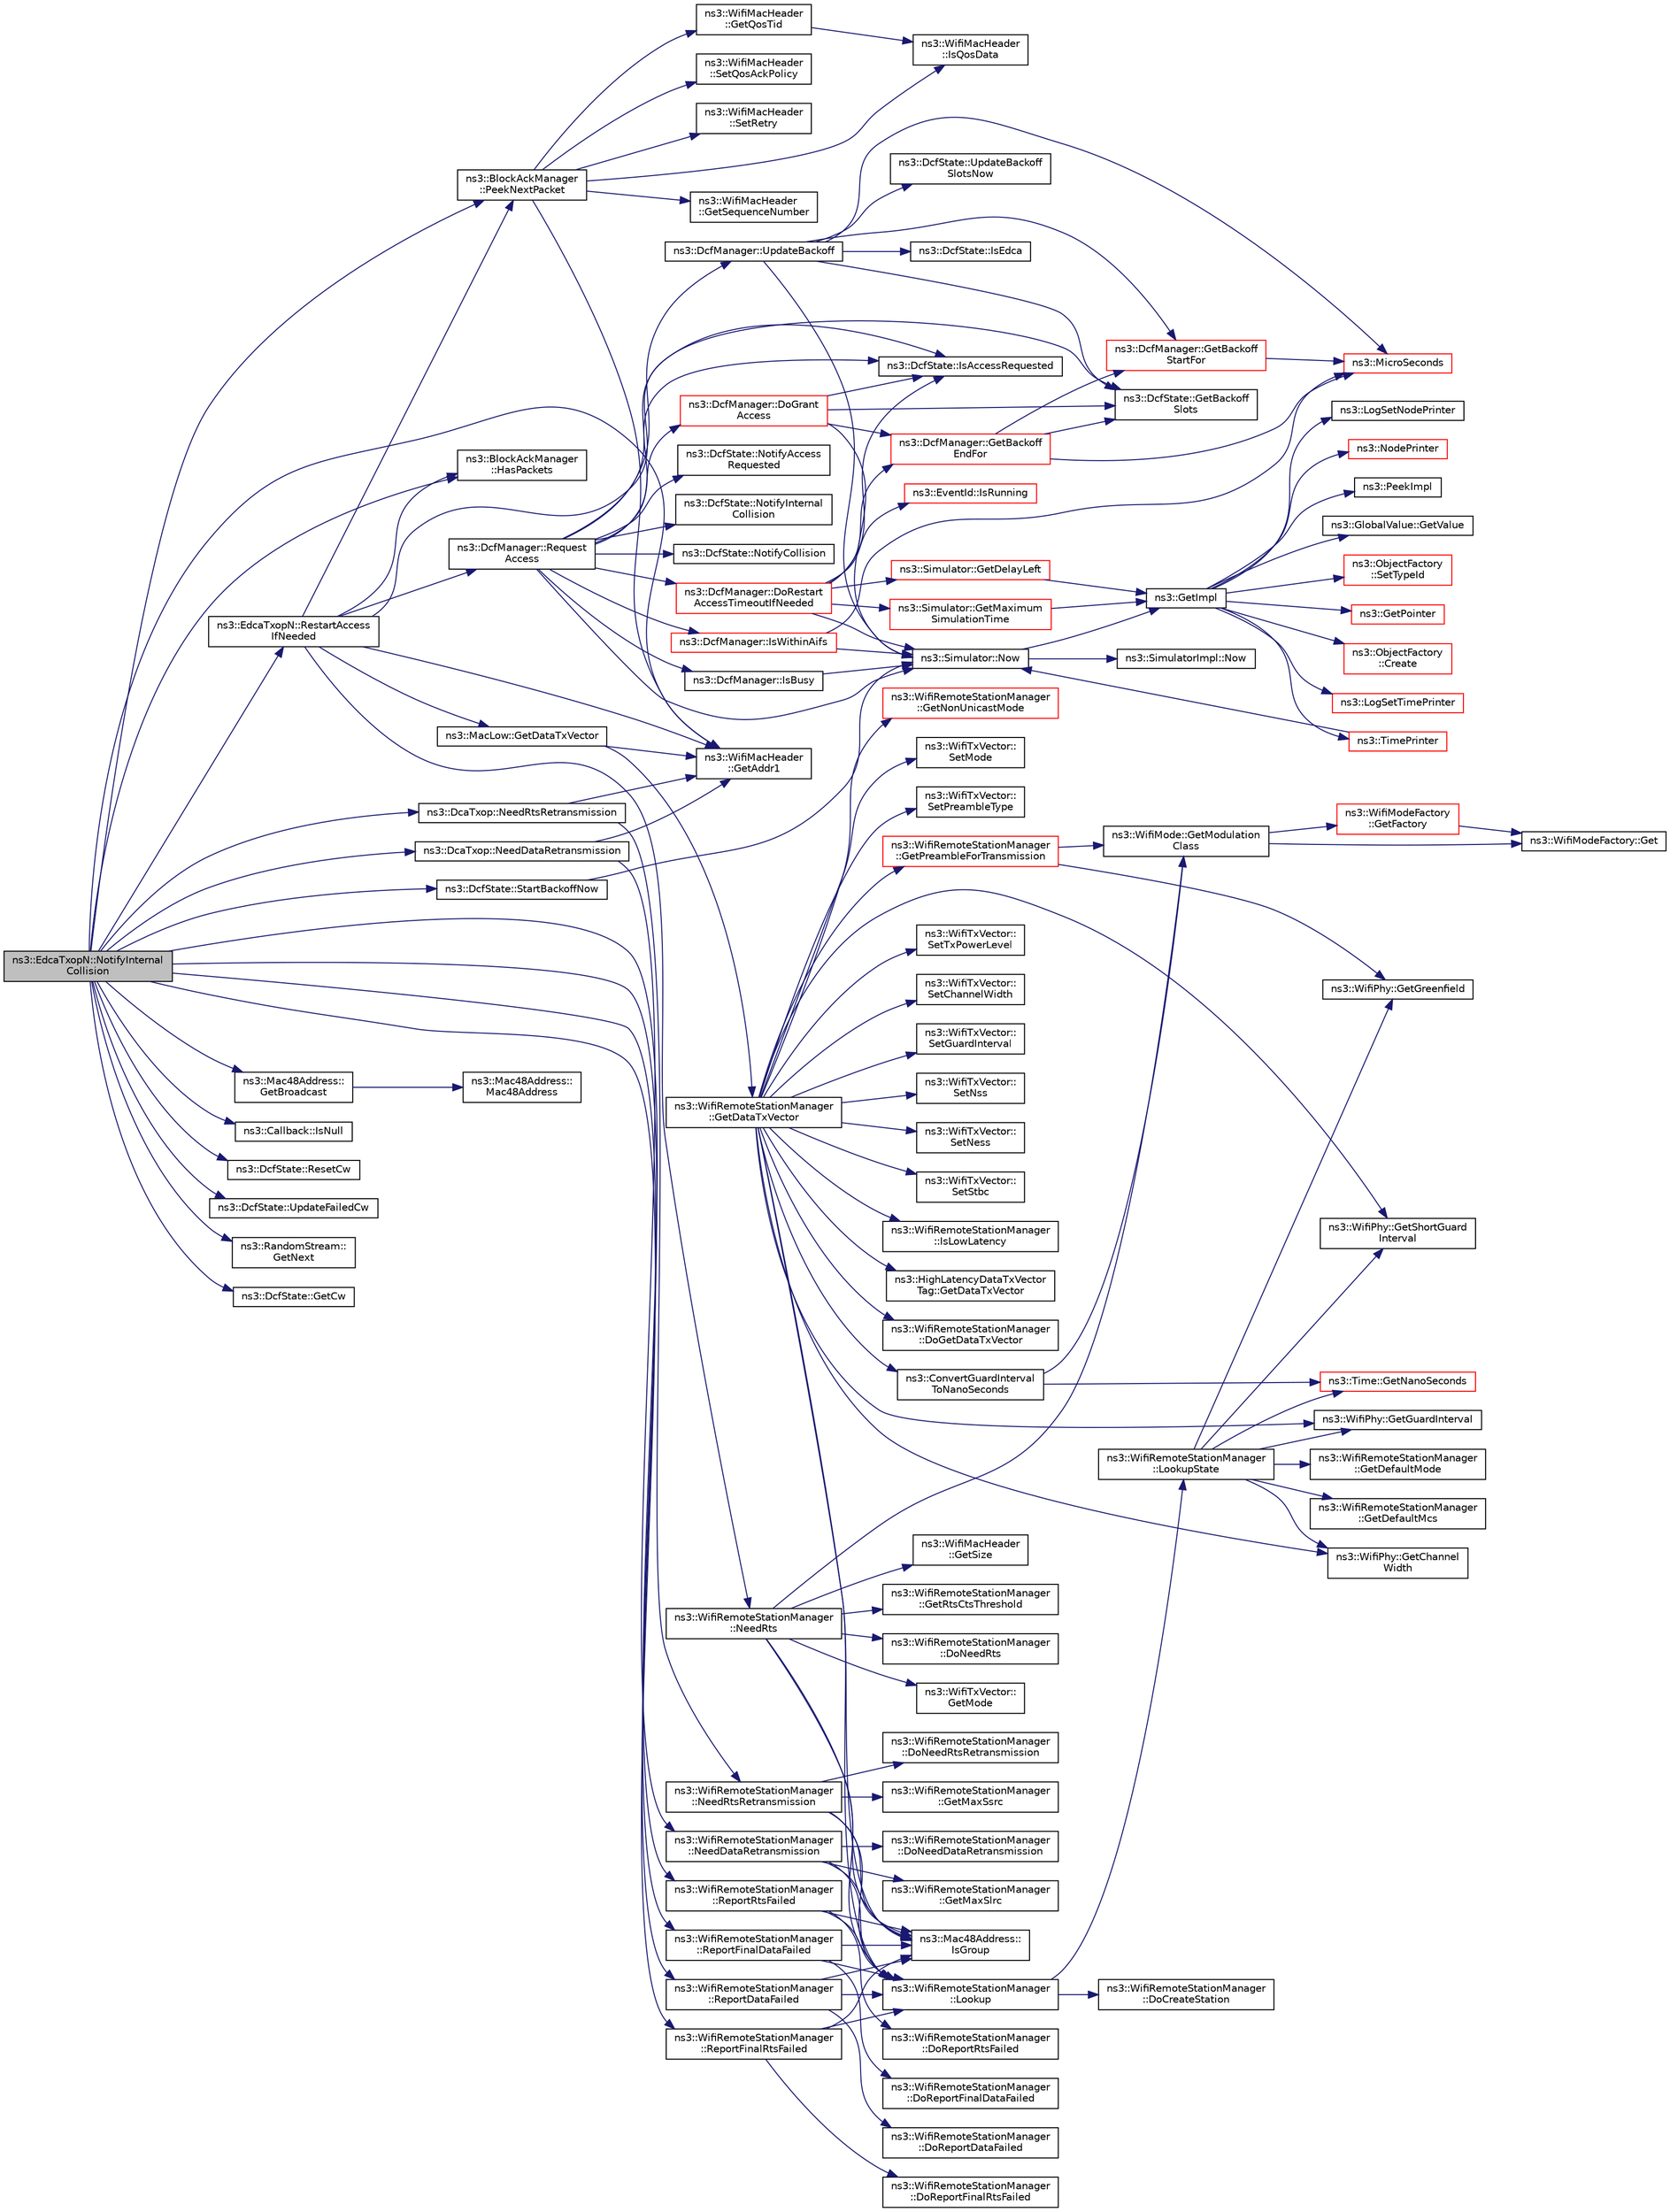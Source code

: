 digraph "ns3::EdcaTxopN::NotifyInternalCollision"
{
  edge [fontname="Helvetica",fontsize="10",labelfontname="Helvetica",labelfontsize="10"];
  node [fontname="Helvetica",fontsize="10",shape=record];
  rankdir="LR";
  Node1 [label="ns3::EdcaTxopN::NotifyInternal\lCollision",height=0.2,width=0.4,color="black", fillcolor="grey75", style="filled", fontcolor="black"];
  Node1 -> Node2 [color="midnightblue",fontsize="10",style="solid"];
  Node2 [label="ns3::BlockAckManager\l::HasPackets",height=0.2,width=0.4,color="black", fillcolor="white", style="filled",URL="$d5/dec/classns3_1_1BlockAckManager.html#aa4d33e4f453efea9967dc2ebb7142210"];
  Node1 -> Node3 [color="midnightblue",fontsize="10",style="solid"];
  Node3 [label="ns3::BlockAckManager\l::PeekNextPacket",height=0.2,width=0.4,color="black", fillcolor="white", style="filled",URL="$d5/dec/classns3_1_1BlockAckManager.html#a27160e30a1652c3a2cf4c0fca44f4166"];
  Node3 -> Node4 [color="midnightblue",fontsize="10",style="solid"];
  Node4 [label="ns3::WifiMacHeader\l::SetRetry",height=0.2,width=0.4,color="black", fillcolor="white", style="filled",URL="$d2/d9b/classns3_1_1WifiMacHeader.html#a885db0be16b199a3e40388c0a70f2f99"];
  Node3 -> Node5 [color="midnightblue",fontsize="10",style="solid"];
  Node5 [label="ns3::WifiMacHeader\l::IsQosData",height=0.2,width=0.4,color="black", fillcolor="white", style="filled",URL="$d2/d9b/classns3_1_1WifiMacHeader.html#a922e8c2b26023f2627ea19d9c4f4738b"];
  Node3 -> Node6 [color="midnightblue",fontsize="10",style="solid"];
  Node6 [label="ns3::WifiMacHeader\l::GetQosTid",height=0.2,width=0.4,color="black", fillcolor="white", style="filled",URL="$d2/d9b/classns3_1_1WifiMacHeader.html#a2b3faf14ac0d16a29729a2336afd7662"];
  Node6 -> Node5 [color="midnightblue",fontsize="10",style="solid"];
  Node3 -> Node7 [color="midnightblue",fontsize="10",style="solid"];
  Node7 [label="ns3::WifiMacHeader\l::GetAddr1",height=0.2,width=0.4,color="black", fillcolor="white", style="filled",URL="$d2/d9b/classns3_1_1WifiMacHeader.html#a5ddcfd82e7c5a17ffea5be9246544530"];
  Node3 -> Node8 [color="midnightblue",fontsize="10",style="solid"];
  Node8 [label="ns3::WifiMacHeader\l::GetSequenceNumber",height=0.2,width=0.4,color="black", fillcolor="white", style="filled",URL="$d2/d9b/classns3_1_1WifiMacHeader.html#aa202a29c2d6aebe9b3d589e58cbd17bb"];
  Node3 -> Node9 [color="midnightblue",fontsize="10",style="solid"];
  Node9 [label="ns3::WifiMacHeader\l::SetQosAckPolicy",height=0.2,width=0.4,color="black", fillcolor="white", style="filled",URL="$d2/d9b/classns3_1_1WifiMacHeader.html#a0f884f7997eaf10238ad3c2367332e82"];
  Node1 -> Node10 [color="midnightblue",fontsize="10",style="solid"];
  Node10 [label="ns3::DcaTxop::NeedRtsRetransmission",height=0.2,width=0.4,color="black", fillcolor="white", style="filled",URL="$d3/d74/classns3_1_1DcaTxop.html#a91e4d3ef666784684ecad9bd4b229333"];
  Node10 -> Node11 [color="midnightblue",fontsize="10",style="solid"];
  Node11 [label="ns3::WifiRemoteStationManager\l::NeedRtsRetransmission",height=0.2,width=0.4,color="black", fillcolor="white", style="filled",URL="$d6/d65/classns3_1_1WifiRemoteStationManager.html#aca800de3a5d9c62f17ddf1ffb702f105"];
  Node11 -> Node12 [color="midnightblue",fontsize="10",style="solid"];
  Node12 [label="ns3::Mac48Address::\lIsGroup",height=0.2,width=0.4,color="black", fillcolor="white", style="filled",URL="$db/dee/classns3_1_1Mac48Address.html#ae191b13b8ecd9d138c2301483ab826e8"];
  Node11 -> Node13 [color="midnightblue",fontsize="10",style="solid"];
  Node13 [label="ns3::WifiRemoteStationManager\l::Lookup",height=0.2,width=0.4,color="black", fillcolor="white", style="filled",URL="$d6/d65/classns3_1_1WifiRemoteStationManager.html#a30e6f16aff4b23cec95e3086faad7983"];
  Node13 -> Node14 [color="midnightblue",fontsize="10",style="solid"];
  Node14 [label="ns3::WifiRemoteStationManager\l::LookupState",height=0.2,width=0.4,color="black", fillcolor="white", style="filled",URL="$d6/d65/classns3_1_1WifiRemoteStationManager.html#aa92633f587338f32789e9210c82c6815"];
  Node14 -> Node15 [color="midnightblue",fontsize="10",style="solid"];
  Node15 [label="ns3::WifiRemoteStationManager\l::GetDefaultMode",height=0.2,width=0.4,color="black", fillcolor="white", style="filled",URL="$d6/d65/classns3_1_1WifiRemoteStationManager.html#a54cc63cdbc8067b7f737be74a9e0081c"];
  Node14 -> Node16 [color="midnightblue",fontsize="10",style="solid"];
  Node16 [label="ns3::WifiRemoteStationManager\l::GetDefaultMcs",height=0.2,width=0.4,color="black", fillcolor="white", style="filled",URL="$d6/d65/classns3_1_1WifiRemoteStationManager.html#ac088d1a4943d51a3fa0a9fbf42fdf961"];
  Node14 -> Node17 [color="midnightblue",fontsize="10",style="solid"];
  Node17 [label="ns3::WifiPhy::GetChannel\lWidth",height=0.2,width=0.4,color="black", fillcolor="white", style="filled",URL="$d6/d5a/classns3_1_1WifiPhy.html#a4a5d5009b3b3308f2baeed42a2007189"];
  Node14 -> Node18 [color="midnightblue",fontsize="10",style="solid"];
  Node18 [label="ns3::WifiPhy::GetShortGuard\lInterval",height=0.2,width=0.4,color="black", fillcolor="white", style="filled",URL="$d6/d5a/classns3_1_1WifiPhy.html#ae907e448ace9df4d647c8f97bbec23fc"];
  Node14 -> Node19 [color="midnightblue",fontsize="10",style="solid"];
  Node19 [label="ns3::WifiPhy::GetGuardInterval",height=0.2,width=0.4,color="black", fillcolor="white", style="filled",URL="$d6/d5a/classns3_1_1WifiPhy.html#adb22fbf368dfbf0864f08319d8fcb86e"];
  Node14 -> Node20 [color="midnightblue",fontsize="10",style="solid"];
  Node20 [label="ns3::Time::GetNanoSeconds",height=0.2,width=0.4,color="red", fillcolor="white", style="filled",URL="$dc/d04/classns3_1_1Time.html#a2fdb7bf0e1f5cd93b6149cb37bbb7f08"];
  Node14 -> Node21 [color="midnightblue",fontsize="10",style="solid"];
  Node21 [label="ns3::WifiPhy::GetGreenfield",height=0.2,width=0.4,color="black", fillcolor="white", style="filled",URL="$d6/d5a/classns3_1_1WifiPhy.html#ad7d61a882a8bd1ece3bcb76eeb600d28"];
  Node13 -> Node22 [color="midnightblue",fontsize="10",style="solid"];
  Node22 [label="ns3::WifiRemoteStationManager\l::DoCreateStation",height=0.2,width=0.4,color="black", fillcolor="white", style="filled",URL="$d6/d65/classns3_1_1WifiRemoteStationManager.html#a63dfc98d85d14b9e6b6314c7648c6a7d"];
  Node11 -> Node23 [color="midnightblue",fontsize="10",style="solid"];
  Node23 [label="ns3::WifiRemoteStationManager\l::GetMaxSsrc",height=0.2,width=0.4,color="black", fillcolor="white", style="filled",URL="$d6/d65/classns3_1_1WifiRemoteStationManager.html#abf24be24fbb06445a377acd55bca3016"];
  Node11 -> Node24 [color="midnightblue",fontsize="10",style="solid"];
  Node24 [label="ns3::WifiRemoteStationManager\l::DoNeedRtsRetransmission",height=0.2,width=0.4,color="black", fillcolor="white", style="filled",URL="$d6/d65/classns3_1_1WifiRemoteStationManager.html#aa61a3e763718f9e2c7b405b15eb918d9"];
  Node10 -> Node7 [color="midnightblue",fontsize="10",style="solid"];
  Node1 -> Node25 [color="midnightblue",fontsize="10",style="solid"];
  Node25 [label="ns3::WifiRemoteStationManager\l::ReportFinalRtsFailed",height=0.2,width=0.4,color="black", fillcolor="white", style="filled",URL="$d6/d65/classns3_1_1WifiRemoteStationManager.html#ab47024978076386cbfe3f0235bba742b"];
  Node25 -> Node12 [color="midnightblue",fontsize="10",style="solid"];
  Node25 -> Node13 [color="midnightblue",fontsize="10",style="solid"];
  Node25 -> Node26 [color="midnightblue",fontsize="10",style="solid"];
  Node26 [label="ns3::WifiRemoteStationManager\l::DoReportFinalRtsFailed",height=0.2,width=0.4,color="black", fillcolor="white", style="filled",URL="$d6/d65/classns3_1_1WifiRemoteStationManager.html#aed2a605fb30d7fc31638eae3f8ee7403"];
  Node1 -> Node7 [color="midnightblue",fontsize="10",style="solid"];
  Node1 -> Node27 [color="midnightblue",fontsize="10",style="solid"];
  Node27 [label="ns3::WifiRemoteStationManager\l::ReportRtsFailed",height=0.2,width=0.4,color="black", fillcolor="white", style="filled",URL="$d6/d65/classns3_1_1WifiRemoteStationManager.html#ad3844da681fd76f907293f5ff45187ec"];
  Node27 -> Node12 [color="midnightblue",fontsize="10",style="solid"];
  Node27 -> Node13 [color="midnightblue",fontsize="10",style="solid"];
  Node27 -> Node28 [color="midnightblue",fontsize="10",style="solid"];
  Node28 [label="ns3::WifiRemoteStationManager\l::DoReportRtsFailed",height=0.2,width=0.4,color="black", fillcolor="white", style="filled",URL="$d6/d65/classns3_1_1WifiRemoteStationManager.html#ab825ef773e7d251f0e157624a49c7041"];
  Node1 -> Node29 [color="midnightblue",fontsize="10",style="solid"];
  Node29 [label="ns3::Mac48Address::\lGetBroadcast",height=0.2,width=0.4,color="black", fillcolor="white", style="filled",URL="$db/dee/classns3_1_1Mac48Address.html#a55156e302c6bf950c0b558365adbde84"];
  Node29 -> Node30 [color="midnightblue",fontsize="10",style="solid"];
  Node30 [label="ns3::Mac48Address::\lMac48Address",height=0.2,width=0.4,color="black", fillcolor="white", style="filled",URL="$db/dee/classns3_1_1Mac48Address.html#a17882c09fc6317d5bcf4efdb62a37d07"];
  Node1 -> Node31 [color="midnightblue",fontsize="10",style="solid"];
  Node31 [label="ns3::DcaTxop::NeedDataRetransmission",height=0.2,width=0.4,color="black", fillcolor="white", style="filled",URL="$d3/d74/classns3_1_1DcaTxop.html#abc2385deb3c362e0c2db7e7131032a0a"];
  Node31 -> Node32 [color="midnightblue",fontsize="10",style="solid"];
  Node32 [label="ns3::WifiRemoteStationManager\l::NeedDataRetransmission",height=0.2,width=0.4,color="black", fillcolor="white", style="filled",URL="$d6/d65/classns3_1_1WifiRemoteStationManager.html#a7f47c104a6e3f80732c61dec885f509e"];
  Node32 -> Node12 [color="midnightblue",fontsize="10",style="solid"];
  Node32 -> Node13 [color="midnightblue",fontsize="10",style="solid"];
  Node32 -> Node33 [color="midnightblue",fontsize="10",style="solid"];
  Node33 [label="ns3::WifiRemoteStationManager\l::GetMaxSlrc",height=0.2,width=0.4,color="black", fillcolor="white", style="filled",URL="$d6/d65/classns3_1_1WifiRemoteStationManager.html#af4092e2dba0a43c7fd7a91afa37c9fb3"];
  Node32 -> Node34 [color="midnightblue",fontsize="10",style="solid"];
  Node34 [label="ns3::WifiRemoteStationManager\l::DoNeedDataRetransmission",height=0.2,width=0.4,color="black", fillcolor="white", style="filled",URL="$d6/d65/classns3_1_1WifiRemoteStationManager.html#aaee2475c272acbdf7a1b2432fca4a5e4"];
  Node31 -> Node7 [color="midnightblue",fontsize="10",style="solid"];
  Node1 -> Node35 [color="midnightblue",fontsize="10",style="solid"];
  Node35 [label="ns3::WifiRemoteStationManager\l::ReportFinalDataFailed",height=0.2,width=0.4,color="black", fillcolor="white", style="filled",URL="$d6/d65/classns3_1_1WifiRemoteStationManager.html#a816830f6f7c76615b6f0066f3c5809bd"];
  Node35 -> Node12 [color="midnightblue",fontsize="10",style="solid"];
  Node35 -> Node13 [color="midnightblue",fontsize="10",style="solid"];
  Node35 -> Node36 [color="midnightblue",fontsize="10",style="solid"];
  Node36 [label="ns3::WifiRemoteStationManager\l::DoReportFinalDataFailed",height=0.2,width=0.4,color="black", fillcolor="white", style="filled",URL="$d6/d65/classns3_1_1WifiRemoteStationManager.html#a32e2a7a9f651b5224b5c037c14598cf7"];
  Node1 -> Node37 [color="midnightblue",fontsize="10",style="solid"];
  Node37 [label="ns3::WifiRemoteStationManager\l::ReportDataFailed",height=0.2,width=0.4,color="black", fillcolor="white", style="filled",URL="$d6/d65/classns3_1_1WifiRemoteStationManager.html#a36ca84ae0bbcd9b95cc353a568023e8b"];
  Node37 -> Node12 [color="midnightblue",fontsize="10",style="solid"];
  Node37 -> Node13 [color="midnightblue",fontsize="10",style="solid"];
  Node37 -> Node38 [color="midnightblue",fontsize="10",style="solid"];
  Node38 [label="ns3::WifiRemoteStationManager\l::DoReportDataFailed",height=0.2,width=0.4,color="black", fillcolor="white", style="filled",URL="$d6/d65/classns3_1_1WifiRemoteStationManager.html#a38a4401b6232cb547f5a85337e02b12c"];
  Node1 -> Node39 [color="midnightblue",fontsize="10",style="solid"];
  Node39 [label="ns3::Callback::IsNull",height=0.2,width=0.4,color="black", fillcolor="white", style="filled",URL="$d1/d48/classns3_1_1Callback.html#aa8e27826badbf37f84763f36f70d9b54"];
  Node1 -> Node40 [color="midnightblue",fontsize="10",style="solid"];
  Node40 [label="ns3::DcfState::ResetCw",height=0.2,width=0.4,color="black", fillcolor="white", style="filled",URL="$df/dde/classns3_1_1DcfState.html#ad40c89a598811d9dc88d6270b9d21e4f"];
  Node1 -> Node41 [color="midnightblue",fontsize="10",style="solid"];
  Node41 [label="ns3::DcfState::UpdateFailedCw",height=0.2,width=0.4,color="black", fillcolor="white", style="filled",URL="$df/dde/classns3_1_1DcfState.html#ac8c3e07b4e1e33badb18642f489b712e"];
  Node1 -> Node42 [color="midnightblue",fontsize="10",style="solid"];
  Node42 [label="ns3::RandomStream::\lGetNext",height=0.2,width=0.4,color="black", fillcolor="white", style="filled",URL="$d2/d52/classns3_1_1RandomStream.html#a29375dd4bbb99a20fb297ca355d5811a"];
  Node1 -> Node43 [color="midnightblue",fontsize="10",style="solid"];
  Node43 [label="ns3::DcfState::GetCw",height=0.2,width=0.4,color="black", fillcolor="white", style="filled",URL="$df/dde/classns3_1_1DcfState.html#a52aa14ed91f6ea7b137c4cd6cc2cd6ee"];
  Node1 -> Node44 [color="midnightblue",fontsize="10",style="solid"];
  Node44 [label="ns3::DcfState::StartBackoffNow",height=0.2,width=0.4,color="black", fillcolor="white", style="filled",URL="$df/dde/classns3_1_1DcfState.html#a687e3238b35778b630557bf0e1636dba"];
  Node44 -> Node45 [color="midnightblue",fontsize="10",style="solid"];
  Node45 [label="ns3::Simulator::Now",height=0.2,width=0.4,color="black", fillcolor="white", style="filled",URL="$d7/deb/classns3_1_1Simulator.html#ac3178fa975b419f7875e7105be122800"];
  Node45 -> Node46 [color="midnightblue",fontsize="10",style="solid"];
  Node46 [label="ns3::GetImpl",height=0.2,width=0.4,color="black", fillcolor="white", style="filled",URL="$d4/d8b/group__simulator.html#ga42eb4eddad41528d4d99794a3dae3fd0",tooltip="Get the SimulatorImpl singleton. "];
  Node46 -> Node47 [color="midnightblue",fontsize="10",style="solid"];
  Node47 [label="ns3::PeekImpl",height=0.2,width=0.4,color="black", fillcolor="white", style="filled",URL="$d4/d8b/group__simulator.html#ga233c5c38de117e4e4a5a9cd168694792",tooltip="Get the static SimulatorImpl instance. "];
  Node46 -> Node48 [color="midnightblue",fontsize="10",style="solid"];
  Node48 [label="ns3::GlobalValue::GetValue",height=0.2,width=0.4,color="black", fillcolor="white", style="filled",URL="$dc/d02/classns3_1_1GlobalValue.html#aa33773cb952ba3c285a03ae2c4769b84"];
  Node46 -> Node49 [color="midnightblue",fontsize="10",style="solid"];
  Node49 [label="ns3::ObjectFactory\l::SetTypeId",height=0.2,width=0.4,color="red", fillcolor="white", style="filled",URL="$d5/d0d/classns3_1_1ObjectFactory.html#a77dcd099064038a1eb7a6b8251229ec3"];
  Node46 -> Node50 [color="midnightblue",fontsize="10",style="solid"];
  Node50 [label="ns3::GetPointer",height=0.2,width=0.4,color="red", fillcolor="white", style="filled",URL="$d7/d2e/namespacens3.html#ab4e173cdfd43d17c1a40d5348510a670"];
  Node46 -> Node51 [color="midnightblue",fontsize="10",style="solid"];
  Node51 [label="ns3::ObjectFactory\l::Create",height=0.2,width=0.4,color="red", fillcolor="white", style="filled",URL="$d5/d0d/classns3_1_1ObjectFactory.html#a18152e93f0a6fe184ed7300cb31e9896"];
  Node46 -> Node52 [color="midnightblue",fontsize="10",style="solid"];
  Node52 [label="ns3::LogSetTimePrinter",height=0.2,width=0.4,color="red", fillcolor="white", style="filled",URL="$d7/d2e/namespacens3.html#acf6a1749b3febc5a6a5b2b8620138d80"];
  Node46 -> Node53 [color="midnightblue",fontsize="10",style="solid"];
  Node53 [label="ns3::TimePrinter",height=0.2,width=0.4,color="red", fillcolor="white", style="filled",URL="$d8/dff/group__logging.html#gaaad3642e8247a056cd83001d805b0812"];
  Node53 -> Node45 [color="midnightblue",fontsize="10",style="solid"];
  Node46 -> Node54 [color="midnightblue",fontsize="10",style="solid"];
  Node54 [label="ns3::LogSetNodePrinter",height=0.2,width=0.4,color="black", fillcolor="white", style="filled",URL="$d7/d2e/namespacens3.html#aa6e659ca357c8309352fa0f146793810"];
  Node46 -> Node55 [color="midnightblue",fontsize="10",style="solid"];
  Node55 [label="ns3::NodePrinter",height=0.2,width=0.4,color="red", fillcolor="white", style="filled",URL="$d8/dff/group__logging.html#gaaffbf70ff3766cd62b8bbd9b140d2a1b"];
  Node45 -> Node56 [color="midnightblue",fontsize="10",style="solid"];
  Node56 [label="ns3::SimulatorImpl::Now",height=0.2,width=0.4,color="black", fillcolor="white", style="filled",URL="$d2/d19/classns3_1_1SimulatorImpl.html#aa516c50060846adc6fd316e83ef0797c"];
  Node1 -> Node57 [color="midnightblue",fontsize="10",style="solid"];
  Node57 [label="ns3::EdcaTxopN::RestartAccess\lIfNeeded",height=0.2,width=0.4,color="black", fillcolor="white", style="filled",URL="$dc/db8/classns3_1_1EdcaTxopN.html#a83b65be22340dc3f27d08a453cf3831f"];
  Node57 -> Node2 [color="midnightblue",fontsize="10",style="solid"];
  Node57 -> Node58 [color="midnightblue",fontsize="10",style="solid"];
  Node58 [label="ns3::DcfState::IsAccessRequested",height=0.2,width=0.4,color="black", fillcolor="white", style="filled",URL="$df/dde/classns3_1_1DcfState.html#a1a9959645698b0f3d65902b0e382cfa2"];
  Node57 -> Node3 [color="midnightblue",fontsize="10",style="solid"];
  Node57 -> Node59 [color="midnightblue",fontsize="10",style="solid"];
  Node59 [label="ns3::WifiRemoteStationManager\l::NeedRts",height=0.2,width=0.4,color="black", fillcolor="white", style="filled",URL="$d6/d65/classns3_1_1WifiRemoteStationManager.html#a1552c041e2344e355e9a28859054db27"];
  Node59 -> Node60 [color="midnightblue",fontsize="10",style="solid"];
  Node60 [label="ns3::WifiTxVector::\lGetMode",height=0.2,width=0.4,color="black", fillcolor="white", style="filled",URL="$d0/d58/classns3_1_1WifiTxVector.html#a497b1f11cad4b8b26251dfa07c9ad1d6"];
  Node59 -> Node12 [color="midnightblue",fontsize="10",style="solid"];
  Node59 -> Node61 [color="midnightblue",fontsize="10",style="solid"];
  Node61 [label="ns3::WifiMode::GetModulation\lClass",height=0.2,width=0.4,color="black", fillcolor="white", style="filled",URL="$d5/d56/classns3_1_1WifiMode.html#a7941cd2a0bc8d2ba68ba6a12c7e2c42a"];
  Node61 -> Node62 [color="midnightblue",fontsize="10",style="solid"];
  Node62 [label="ns3::WifiModeFactory\l::GetFactory",height=0.2,width=0.4,color="red", fillcolor="white", style="filled",URL="$d2/dcd/classns3_1_1WifiModeFactory.html#a9c6f695d733355dee8d74bd1709868fc"];
  Node62 -> Node63 [color="midnightblue",fontsize="10",style="solid"];
  Node63 [label="ns3::WifiModeFactory::Get",height=0.2,width=0.4,color="black", fillcolor="white", style="filled",URL="$d2/dcd/classns3_1_1WifiModeFactory.html#a3086868810ff4347e31c63027726f544"];
  Node61 -> Node63 [color="midnightblue",fontsize="10",style="solid"];
  Node59 -> Node64 [color="midnightblue",fontsize="10",style="solid"];
  Node64 [label="ns3::WifiMacHeader\l::GetSize",height=0.2,width=0.4,color="black", fillcolor="white", style="filled",URL="$d2/d9b/classns3_1_1WifiMacHeader.html#ac9bc562c4b257b464c96cfdf7d7becdf"];
  Node59 -> Node65 [color="midnightblue",fontsize="10",style="solid"];
  Node65 [label="ns3::WifiRemoteStationManager\l::GetRtsCtsThreshold",height=0.2,width=0.4,color="black", fillcolor="white", style="filled",URL="$d6/d65/classns3_1_1WifiRemoteStationManager.html#a0b75b7a9caa37975939cf718442a2330"];
  Node59 -> Node66 [color="midnightblue",fontsize="10",style="solid"];
  Node66 [label="ns3::WifiRemoteStationManager\l::DoNeedRts",height=0.2,width=0.4,color="black", fillcolor="white", style="filled",URL="$d6/d65/classns3_1_1WifiRemoteStationManager.html#a801d336a9e8666df323cf4ea13055001"];
  Node59 -> Node13 [color="midnightblue",fontsize="10",style="solid"];
  Node57 -> Node7 [color="midnightblue",fontsize="10",style="solid"];
  Node57 -> Node67 [color="midnightblue",fontsize="10",style="solid"];
  Node67 [label="ns3::MacLow::GetDataTxVector",height=0.2,width=0.4,color="black", fillcolor="white", style="filled",URL="$d3/da6/classns3_1_1MacLow.html#a04bad04eade9ff1de0940b01c5bcf514"];
  Node67 -> Node7 [color="midnightblue",fontsize="10",style="solid"];
  Node67 -> Node68 [color="midnightblue",fontsize="10",style="solid"];
  Node68 [label="ns3::WifiRemoteStationManager\l::GetDataTxVector",height=0.2,width=0.4,color="black", fillcolor="white", style="filled",URL="$d6/d65/classns3_1_1WifiRemoteStationManager.html#ad81efbe48611977c8cea482721fd823b"];
  Node68 -> Node12 [color="midnightblue",fontsize="10",style="solid"];
  Node68 -> Node69 [color="midnightblue",fontsize="10",style="solid"];
  Node69 [label="ns3::WifiRemoteStationManager\l::GetNonUnicastMode",height=0.2,width=0.4,color="red", fillcolor="white", style="filled",URL="$d6/d65/classns3_1_1WifiRemoteStationManager.html#aafc2c1d9f4f8ee7763e298aec352e67b"];
  Node68 -> Node70 [color="midnightblue",fontsize="10",style="solid"];
  Node70 [label="ns3::WifiTxVector::\lSetMode",height=0.2,width=0.4,color="black", fillcolor="white", style="filled",URL="$d0/d58/classns3_1_1WifiTxVector.html#af39f17fec348c22f8c963bcb6bb5fc53"];
  Node68 -> Node71 [color="midnightblue",fontsize="10",style="solid"];
  Node71 [label="ns3::WifiTxVector::\lSetPreambleType",height=0.2,width=0.4,color="black", fillcolor="white", style="filled",URL="$d0/d58/classns3_1_1WifiTxVector.html#afa5117513e1a7bfa717c3d7556192525"];
  Node68 -> Node72 [color="midnightblue",fontsize="10",style="solid"];
  Node72 [label="ns3::WifiRemoteStationManager\l::GetPreambleForTransmission",height=0.2,width=0.4,color="red", fillcolor="white", style="filled",URL="$d6/d65/classns3_1_1WifiRemoteStationManager.html#a0f44967cbd7488baada4802ebc642110"];
  Node72 -> Node61 [color="midnightblue",fontsize="10",style="solid"];
  Node72 -> Node21 [color="midnightblue",fontsize="10",style="solid"];
  Node68 -> Node73 [color="midnightblue",fontsize="10",style="solid"];
  Node73 [label="ns3::WifiTxVector::\lSetTxPowerLevel",height=0.2,width=0.4,color="black", fillcolor="white", style="filled",URL="$d0/d58/classns3_1_1WifiTxVector.html#a25743cd89a5cb95ec22a9e584fa044f3"];
  Node68 -> Node74 [color="midnightblue",fontsize="10",style="solid"];
  Node74 [label="ns3::WifiTxVector::\lSetChannelWidth",height=0.2,width=0.4,color="black", fillcolor="white", style="filled",URL="$d0/d58/classns3_1_1WifiTxVector.html#a0af265bb9df36ba4012847160a23741d"];
  Node68 -> Node17 [color="midnightblue",fontsize="10",style="solid"];
  Node68 -> Node75 [color="midnightblue",fontsize="10",style="solid"];
  Node75 [label="ns3::WifiTxVector::\lSetGuardInterval",height=0.2,width=0.4,color="black", fillcolor="white", style="filled",URL="$d0/d58/classns3_1_1WifiTxVector.html#a40280b31baf8d7cef1a7234715969d06"];
  Node68 -> Node76 [color="midnightblue",fontsize="10",style="solid"];
  Node76 [label="ns3::ConvertGuardInterval\lToNanoSeconds",height=0.2,width=0.4,color="black", fillcolor="white", style="filled",URL="$d7/d2e/namespacens3.html#a55676b01ef86544fd12cc854f9a32b2b"];
  Node76 -> Node61 [color="midnightblue",fontsize="10",style="solid"];
  Node76 -> Node20 [color="midnightblue",fontsize="10",style="solid"];
  Node68 -> Node18 [color="midnightblue",fontsize="10",style="solid"];
  Node68 -> Node19 [color="midnightblue",fontsize="10",style="solid"];
  Node68 -> Node77 [color="midnightblue",fontsize="10",style="solid"];
  Node77 [label="ns3::WifiTxVector::\lSetNss",height=0.2,width=0.4,color="black", fillcolor="white", style="filled",URL="$d0/d58/classns3_1_1WifiTxVector.html#af6b333491a8b20c064d8d1ad35381194"];
  Node68 -> Node78 [color="midnightblue",fontsize="10",style="solid"];
  Node78 [label="ns3::WifiTxVector::\lSetNess",height=0.2,width=0.4,color="black", fillcolor="white", style="filled",URL="$d0/d58/classns3_1_1WifiTxVector.html#a0402388fb5dc590075a4560daf294bf3"];
  Node68 -> Node79 [color="midnightblue",fontsize="10",style="solid"];
  Node79 [label="ns3::WifiTxVector::\lSetStbc",height=0.2,width=0.4,color="black", fillcolor="white", style="filled",URL="$d0/d58/classns3_1_1WifiTxVector.html#a03db79f733c3f5d36c1816f43eebe62a"];
  Node68 -> Node80 [color="midnightblue",fontsize="10",style="solid"];
  Node80 [label="ns3::WifiRemoteStationManager\l::IsLowLatency",height=0.2,width=0.4,color="black", fillcolor="white", style="filled",URL="$d6/d65/classns3_1_1WifiRemoteStationManager.html#a3b5ae71dce8e994b493ddfdb1d2f57f6"];
  Node68 -> Node81 [color="midnightblue",fontsize="10",style="solid"];
  Node81 [label="ns3::HighLatencyDataTxVector\lTag::GetDataTxVector",height=0.2,width=0.4,color="black", fillcolor="white", style="filled",URL="$db/dd4/classns3_1_1HighLatencyDataTxVectorTag.html#a08b0ea7153943b319d8fe5c1a9f3aef8"];
  Node68 -> Node82 [color="midnightblue",fontsize="10",style="solid"];
  Node82 [label="ns3::WifiRemoteStationManager\l::DoGetDataTxVector",height=0.2,width=0.4,color="black", fillcolor="white", style="filled",URL="$d6/d65/classns3_1_1WifiRemoteStationManager.html#a5a6b2bfcd4959da43c54f0072bd01202"];
  Node68 -> Node13 [color="midnightblue",fontsize="10",style="solid"];
  Node57 -> Node83 [color="midnightblue",fontsize="10",style="solid"];
  Node83 [label="ns3::DcfManager::Request\lAccess",height=0.2,width=0.4,color="black", fillcolor="white", style="filled",URL="$de/d60/classns3_1_1DcfManager.html#a34f321cc7651b9bc9ac254af83521363"];
  Node83 -> Node84 [color="midnightblue",fontsize="10",style="solid"];
  Node84 [label="ns3::DcfManager::UpdateBackoff",height=0.2,width=0.4,color="black", fillcolor="white", style="filled",URL="$de/d60/classns3_1_1DcfManager.html#a8fb01b9608eeab857a38935045fd98b8"];
  Node84 -> Node85 [color="midnightblue",fontsize="10",style="solid"];
  Node85 [label="ns3::DcfManager::GetBackoff\lStartFor",height=0.2,width=0.4,color="red", fillcolor="white", style="filled",URL="$de/d60/classns3_1_1DcfManager.html#a2c9e42c87d864900d9b1b0b76ea1c2ea"];
  Node85 -> Node86 [color="midnightblue",fontsize="10",style="solid"];
  Node86 [label="ns3::MicroSeconds",height=0.2,width=0.4,color="red", fillcolor="white", style="filled",URL="$d1/dec/group__timecivil.html#ga17465a639c8d1464e76538afdd78a9f0"];
  Node84 -> Node45 [color="midnightblue",fontsize="10",style="solid"];
  Node84 -> Node87 [color="midnightblue",fontsize="10",style="solid"];
  Node87 [label="ns3::DcfState::IsEdca",height=0.2,width=0.4,color="black", fillcolor="white", style="filled",URL="$df/dde/classns3_1_1DcfState.html#a850a3c673f0af61d0a5276a48db94eb7"];
  Node84 -> Node88 [color="midnightblue",fontsize="10",style="solid"];
  Node88 [label="ns3::DcfState::GetBackoff\lSlots",height=0.2,width=0.4,color="black", fillcolor="white", style="filled",URL="$df/dde/classns3_1_1DcfState.html#a8dcc74fcb8e2599d90eec9878db4015a"];
  Node84 -> Node86 [color="midnightblue",fontsize="10",style="solid"];
  Node84 -> Node89 [color="midnightblue",fontsize="10",style="solid"];
  Node89 [label="ns3::DcfState::UpdateBackoff\lSlotsNow",height=0.2,width=0.4,color="black", fillcolor="white", style="filled",URL="$df/dde/classns3_1_1DcfState.html#a29a5e7f09f98e5ac38d83d6341d71e1c"];
  Node83 -> Node58 [color="midnightblue",fontsize="10",style="solid"];
  Node83 -> Node90 [color="midnightblue",fontsize="10",style="solid"];
  Node90 [label="ns3::DcfState::NotifyAccess\lRequested",height=0.2,width=0.4,color="black", fillcolor="white", style="filled",URL="$df/dde/classns3_1_1DcfState.html#aed43f8911743ab0120fd262832879299"];
  Node83 -> Node45 [color="midnightblue",fontsize="10",style="solid"];
  Node83 -> Node91 [color="midnightblue",fontsize="10",style="solid"];
  Node91 [label="ns3::DcfState::NotifyInternal\lCollision",height=0.2,width=0.4,color="black", fillcolor="white", style="filled",URL="$df/dde/classns3_1_1DcfState.html#a984d94190f3f3b497f45ddcae512e16c"];
  Node83 -> Node92 [color="midnightblue",fontsize="10",style="solid"];
  Node92 [label="ns3::DcfManager::DoRestart\lAccessTimeoutIfNeeded",height=0.2,width=0.4,color="red", fillcolor="white", style="filled",URL="$de/d60/classns3_1_1DcfManager.html#a26764cee2de83e5293284ee40e447506"];
  Node92 -> Node93 [color="midnightblue",fontsize="10",style="solid"];
  Node93 [label="ns3::Simulator::GetMaximum\lSimulationTime",height=0.2,width=0.4,color="red", fillcolor="white", style="filled",URL="$d7/deb/classns3_1_1Simulator.html#aa8dbab888dca7bf3528421d2c5e67f99"];
  Node93 -> Node46 [color="midnightblue",fontsize="10",style="solid"];
  Node92 -> Node58 [color="midnightblue",fontsize="10",style="solid"];
  Node92 -> Node94 [color="midnightblue",fontsize="10",style="solid"];
  Node94 [label="ns3::DcfManager::GetBackoff\lEndFor",height=0.2,width=0.4,color="red", fillcolor="white", style="filled",URL="$de/d60/classns3_1_1DcfManager.html#a2a7e76982a4ebc1c2df5608efc111c33"];
  Node94 -> Node85 [color="midnightblue",fontsize="10",style="solid"];
  Node94 -> Node86 [color="midnightblue",fontsize="10",style="solid"];
  Node94 -> Node88 [color="midnightblue",fontsize="10",style="solid"];
  Node92 -> Node45 [color="midnightblue",fontsize="10",style="solid"];
  Node92 -> Node95 [color="midnightblue",fontsize="10",style="solid"];
  Node95 [label="ns3::EventId::IsRunning",height=0.2,width=0.4,color="red", fillcolor="white", style="filled",URL="$d1/df8/classns3_1_1EventId.html#aabf8476d1a080c199ea0c6aa9ccea372"];
  Node92 -> Node96 [color="midnightblue",fontsize="10",style="solid"];
  Node96 [label="ns3::Simulator::GetDelayLeft",height=0.2,width=0.4,color="red", fillcolor="white", style="filled",URL="$d7/deb/classns3_1_1Simulator.html#af2c7b4285454aa5062bd2df2bb7a7ab9"];
  Node96 -> Node46 [color="midnightblue",fontsize="10",style="solid"];
  Node83 -> Node88 [color="midnightblue",fontsize="10",style="solid"];
  Node83 -> Node97 [color="midnightblue",fontsize="10",style="solid"];
  Node97 [label="ns3::DcfManager::IsBusy",height=0.2,width=0.4,color="black", fillcolor="white", style="filled",URL="$de/d60/classns3_1_1DcfManager.html#a999e1243d1fb59c3d3a4b06e143782d8"];
  Node97 -> Node45 [color="midnightblue",fontsize="10",style="solid"];
  Node83 -> Node98 [color="midnightblue",fontsize="10",style="solid"];
  Node98 [label="ns3::DcfState::NotifyCollision",height=0.2,width=0.4,color="black", fillcolor="white", style="filled",URL="$df/dde/classns3_1_1DcfState.html#ab584f43178254676535f32bd93c52867"];
  Node83 -> Node99 [color="midnightblue",fontsize="10",style="solid"];
  Node99 [label="ns3::DcfManager::IsWithinAifs",height=0.2,width=0.4,color="red", fillcolor="white", style="filled",URL="$de/d60/classns3_1_1DcfManager.html#a77fe675d87a17ce5d6a858badb5e4c74"];
  Node99 -> Node86 [color="midnightblue",fontsize="10",style="solid"];
  Node99 -> Node45 [color="midnightblue",fontsize="10",style="solid"];
  Node83 -> Node100 [color="midnightblue",fontsize="10",style="solid"];
  Node100 [label="ns3::DcfManager::DoGrant\lAccess",height=0.2,width=0.4,color="red", fillcolor="white", style="filled",URL="$de/d60/classns3_1_1DcfManager.html#ada5b0a54a00b77705d638b6ef457ba13"];
  Node100 -> Node58 [color="midnightblue",fontsize="10",style="solid"];
  Node100 -> Node94 [color="midnightblue",fontsize="10",style="solid"];
  Node100 -> Node45 [color="midnightblue",fontsize="10",style="solid"];
  Node100 -> Node88 [color="midnightblue",fontsize="10",style="solid"];
}
